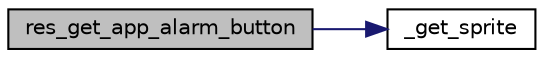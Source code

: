 digraph "res_get_app_alarm_button"
{
 // LATEX_PDF_SIZE
  bgcolor="transparent";
  edge [fontname="Helvetica",fontsize="10",labelfontname="Helvetica",labelfontsize="10"];
  node [fontname="Helvetica",fontsize="10",shape=record];
  rankdir="LR";
  Node1 [label="res_get_app_alarm_button",height=0.2,width=0.4,color="black", fillcolor="grey75", style="filled", fontcolor="black",tooltip=" "];
  Node1 -> Node2 [color="midnightblue",fontsize="10",style="solid",fontname="Helvetica"];
  Node2 [label="_get_sprite",height=0.2,width=0.4,color="black",URL="$resources_8c.html#a4447ecf8797c247da834a46d05641169",tooltip="Returns a reference to the index in the given resource."];
}
